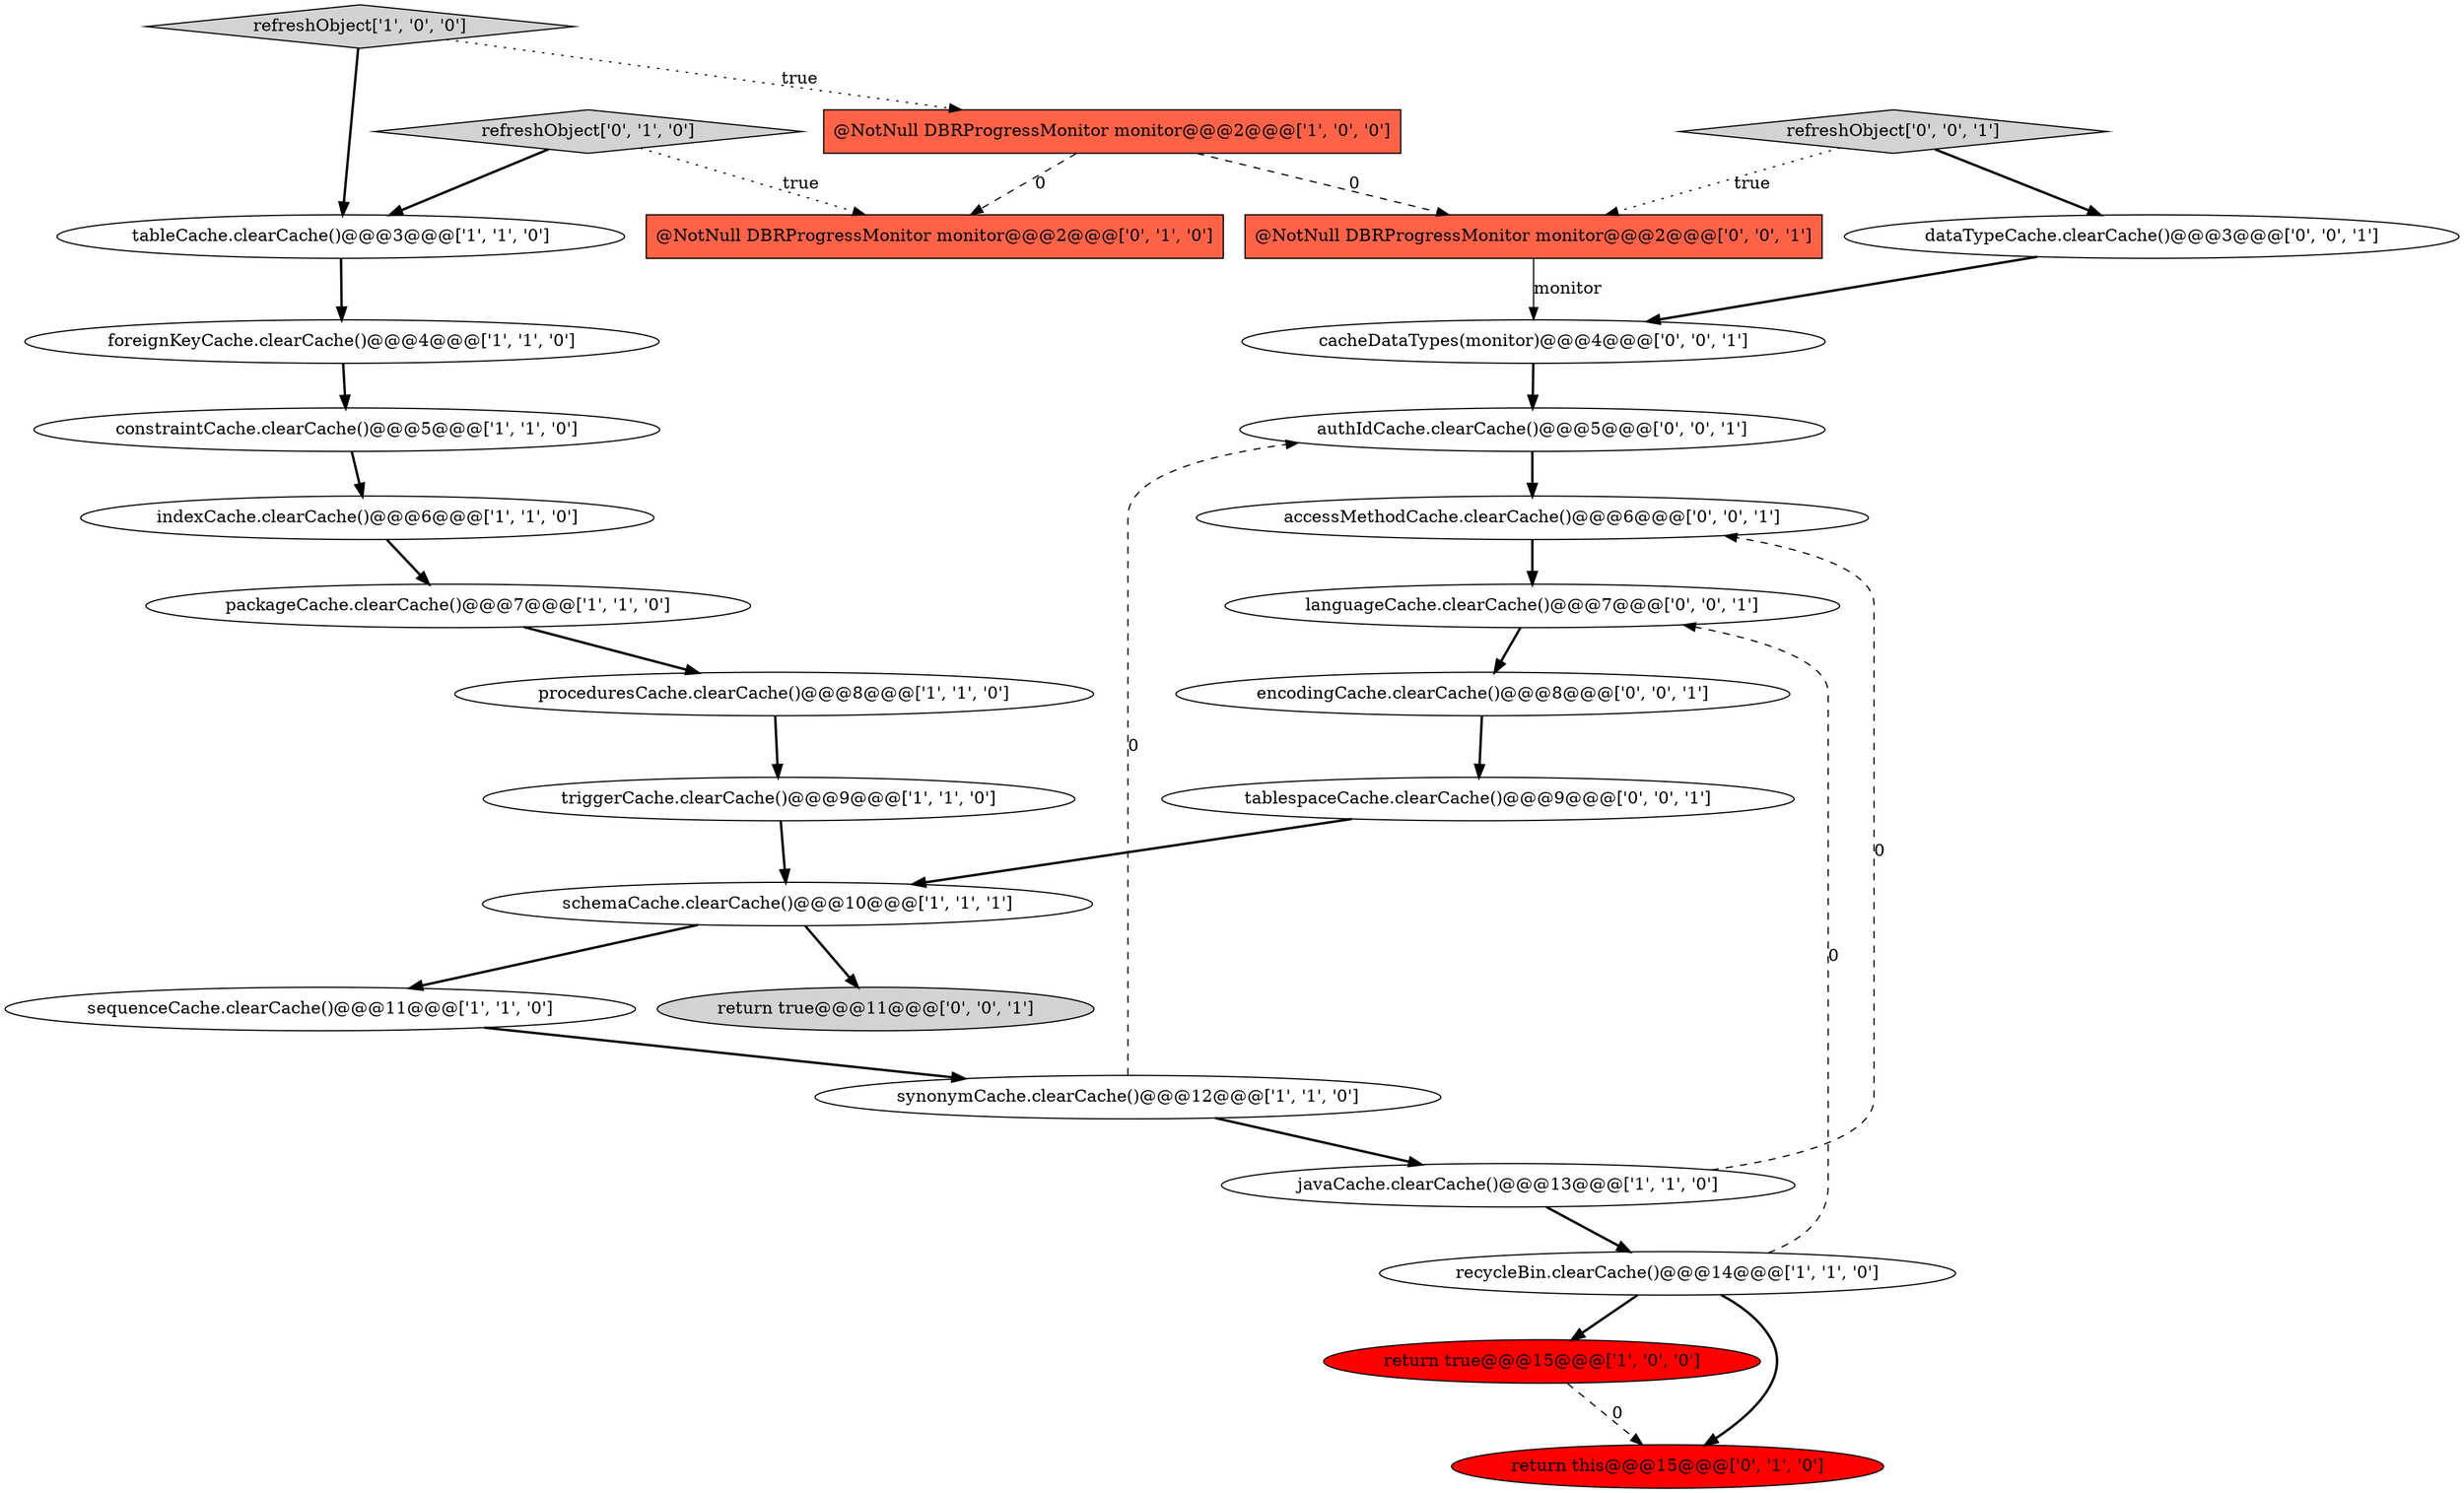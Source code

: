 digraph {
25 [style = filled, label = "dataTypeCache.clearCache()@@@3@@@['0', '0', '1']", fillcolor = white, shape = ellipse image = "AAA0AAABBB3BBB"];
14 [style = filled, label = "sequenceCache.clearCache()@@@11@@@['1', '1', '0']", fillcolor = white, shape = ellipse image = "AAA0AAABBB1BBB"];
7 [style = filled, label = "foreignKeyCache.clearCache()@@@4@@@['1', '1', '0']", fillcolor = white, shape = ellipse image = "AAA0AAABBB1BBB"];
2 [style = filled, label = "synonymCache.clearCache()@@@12@@@['1', '1', '0']", fillcolor = white, shape = ellipse image = "AAA0AAABBB1BBB"];
12 [style = filled, label = "triggerCache.clearCache()@@@9@@@['1', '1', '0']", fillcolor = white, shape = ellipse image = "AAA0AAABBB1BBB"];
26 [style = filled, label = "tablespaceCache.clearCache()@@@9@@@['0', '0', '1']", fillcolor = white, shape = ellipse image = "AAA0AAABBB3BBB"];
13 [style = filled, label = "indexCache.clearCache()@@@6@@@['1', '1', '0']", fillcolor = white, shape = ellipse image = "AAA0AAABBB1BBB"];
8 [style = filled, label = "constraintCache.clearCache()@@@5@@@['1', '1', '0']", fillcolor = white, shape = ellipse image = "AAA0AAABBB1BBB"];
15 [style = filled, label = "refreshObject['0', '1', '0']", fillcolor = lightgray, shape = diamond image = "AAA0AAABBB2BBB"];
9 [style = filled, label = "proceduresCache.clearCache()@@@8@@@['1', '1', '0']", fillcolor = white, shape = ellipse image = "AAA0AAABBB1BBB"];
5 [style = filled, label = "packageCache.clearCache()@@@7@@@['1', '1', '0']", fillcolor = white, shape = ellipse image = "AAA0AAABBB1BBB"];
18 [style = filled, label = "languageCache.clearCache()@@@7@@@['0', '0', '1']", fillcolor = white, shape = ellipse image = "AAA0AAABBB3BBB"];
19 [style = filled, label = "authIdCache.clearCache()@@@5@@@['0', '0', '1']", fillcolor = white, shape = ellipse image = "AAA0AAABBB3BBB"];
27 [style = filled, label = "accessMethodCache.clearCache()@@@6@@@['0', '0', '1']", fillcolor = white, shape = ellipse image = "AAA0AAABBB3BBB"];
21 [style = filled, label = "refreshObject['0', '0', '1']", fillcolor = lightgray, shape = diamond image = "AAA0AAABBB3BBB"];
24 [style = filled, label = "return true@@@11@@@['0', '0', '1']", fillcolor = lightgray, shape = ellipse image = "AAA0AAABBB3BBB"];
1 [style = filled, label = "tableCache.clearCache()@@@3@@@['1', '1', '0']", fillcolor = white, shape = ellipse image = "AAA0AAABBB1BBB"];
20 [style = filled, label = "encodingCache.clearCache()@@@8@@@['0', '0', '1']", fillcolor = white, shape = ellipse image = "AAA0AAABBB3BBB"];
10 [style = filled, label = "schemaCache.clearCache()@@@10@@@['1', '1', '1']", fillcolor = white, shape = ellipse image = "AAA0AAABBB1BBB"];
6 [style = filled, label = "javaCache.clearCache()@@@13@@@['1', '1', '0']", fillcolor = white, shape = ellipse image = "AAA0AAABBB1BBB"];
0 [style = filled, label = "refreshObject['1', '0', '0']", fillcolor = lightgray, shape = diamond image = "AAA0AAABBB1BBB"];
4 [style = filled, label = "@NotNull DBRProgressMonitor monitor@@@2@@@['1', '0', '0']", fillcolor = tomato, shape = box image = "AAA1AAABBB1BBB"];
16 [style = filled, label = "@NotNull DBRProgressMonitor monitor@@@2@@@['0', '1', '0']", fillcolor = tomato, shape = box image = "AAA1AAABBB2BBB"];
11 [style = filled, label = "return true@@@15@@@['1', '0', '0']", fillcolor = red, shape = ellipse image = "AAA1AAABBB1BBB"];
17 [style = filled, label = "return this@@@15@@@['0', '1', '0']", fillcolor = red, shape = ellipse image = "AAA1AAABBB2BBB"];
23 [style = filled, label = "@NotNull DBRProgressMonitor monitor@@@2@@@['0', '0', '1']", fillcolor = tomato, shape = box image = "AAA0AAABBB3BBB"];
22 [style = filled, label = "cacheDataTypes(monitor)@@@4@@@['0', '0', '1']", fillcolor = white, shape = ellipse image = "AAA0AAABBB3BBB"];
3 [style = filled, label = "recycleBin.clearCache()@@@14@@@['1', '1', '0']", fillcolor = white, shape = ellipse image = "AAA0AAABBB1BBB"];
6->3 [style = bold, label=""];
27->18 [style = bold, label=""];
2->19 [style = dashed, label="0"];
4->16 [style = dashed, label="0"];
5->9 [style = bold, label=""];
25->22 [style = bold, label=""];
22->19 [style = bold, label=""];
10->14 [style = bold, label=""];
26->10 [style = bold, label=""];
2->6 [style = bold, label=""];
20->26 [style = bold, label=""];
10->24 [style = bold, label=""];
3->18 [style = dashed, label="0"];
0->4 [style = dotted, label="true"];
3->11 [style = bold, label=""];
11->17 [style = dashed, label="0"];
21->25 [style = bold, label=""];
23->22 [style = solid, label="monitor"];
15->16 [style = dotted, label="true"];
7->8 [style = bold, label=""];
1->7 [style = bold, label=""];
18->20 [style = bold, label=""];
12->10 [style = bold, label=""];
6->27 [style = dashed, label="0"];
0->1 [style = bold, label=""];
21->23 [style = dotted, label="true"];
19->27 [style = bold, label=""];
13->5 [style = bold, label=""];
3->17 [style = bold, label=""];
14->2 [style = bold, label=""];
9->12 [style = bold, label=""];
4->23 [style = dashed, label="0"];
8->13 [style = bold, label=""];
15->1 [style = bold, label=""];
}
